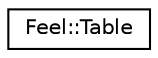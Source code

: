 digraph "Graphical Class Hierarchy"
{
 // LATEX_PDF_SIZE
  edge [fontname="Helvetica",fontsize="10",labelfontname="Helvetica",labelfontsize="10"];
  node [fontname="Helvetica",fontsize="10",shape=record];
  rankdir="LR";
  Node0 [label="Feel::Table",height=0.2,width=0.4,color="black", fillcolor="white", style="filled",URL="$classFeel_1_1Table.html",tooltip=" "];
}
